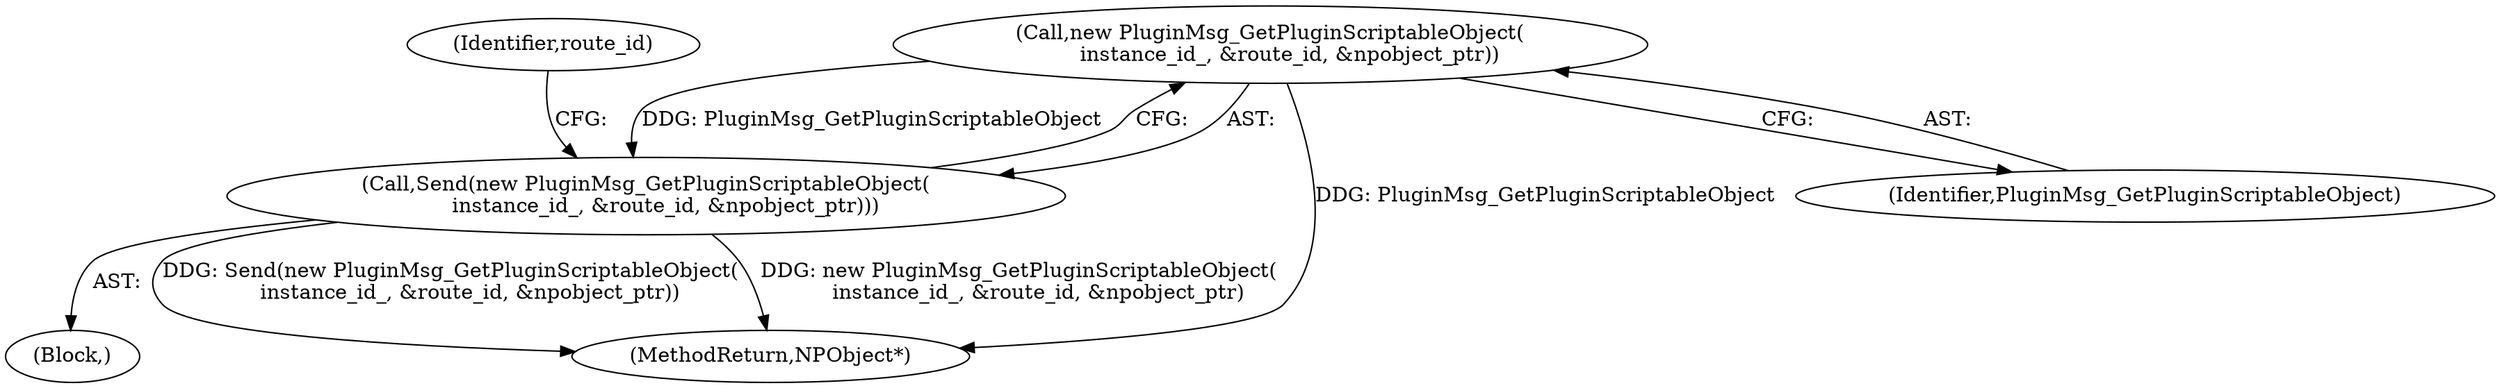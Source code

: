 digraph "1_Chrome_ea3d1d84be3d6f97bf50e76511c9e26af6895533_14@del" {
"1000113" [label="(Call,new PluginMsg_GetPluginScriptableObject(\n      instance_id_, &route_id, &npobject_ptr))"];
"1000112" [label="(Call,Send(new PluginMsg_GetPluginScriptableObject(\n      instance_id_, &route_id, &npobject_ptr)))"];
"1000131" [label="(MethodReturn,NPObject*)"];
"1000117" [label="(Identifier,route_id)"];
"1000114" [label="(Identifier,PluginMsg_GetPluginScriptableObject)"];
"1000113" [label="(Call,new PluginMsg_GetPluginScriptableObject(\n      instance_id_, &route_id, &npobject_ptr))"];
"1000112" [label="(Call,Send(new PluginMsg_GetPluginScriptableObject(\n      instance_id_, &route_id, &npobject_ptr)))"];
"1000101" [label="(Block,)"];
"1000113" -> "1000112"  [label="AST: "];
"1000113" -> "1000114"  [label="CFG: "];
"1000114" -> "1000113"  [label="AST: "];
"1000112" -> "1000113"  [label="CFG: "];
"1000113" -> "1000131"  [label="DDG: PluginMsg_GetPluginScriptableObject"];
"1000113" -> "1000112"  [label="DDG: PluginMsg_GetPluginScriptableObject"];
"1000112" -> "1000101"  [label="AST: "];
"1000117" -> "1000112"  [label="CFG: "];
"1000112" -> "1000131"  [label="DDG: Send(new PluginMsg_GetPluginScriptableObject(\n      instance_id_, &route_id, &npobject_ptr))"];
"1000112" -> "1000131"  [label="DDG: new PluginMsg_GetPluginScriptableObject(\n      instance_id_, &route_id, &npobject_ptr)"];
}
